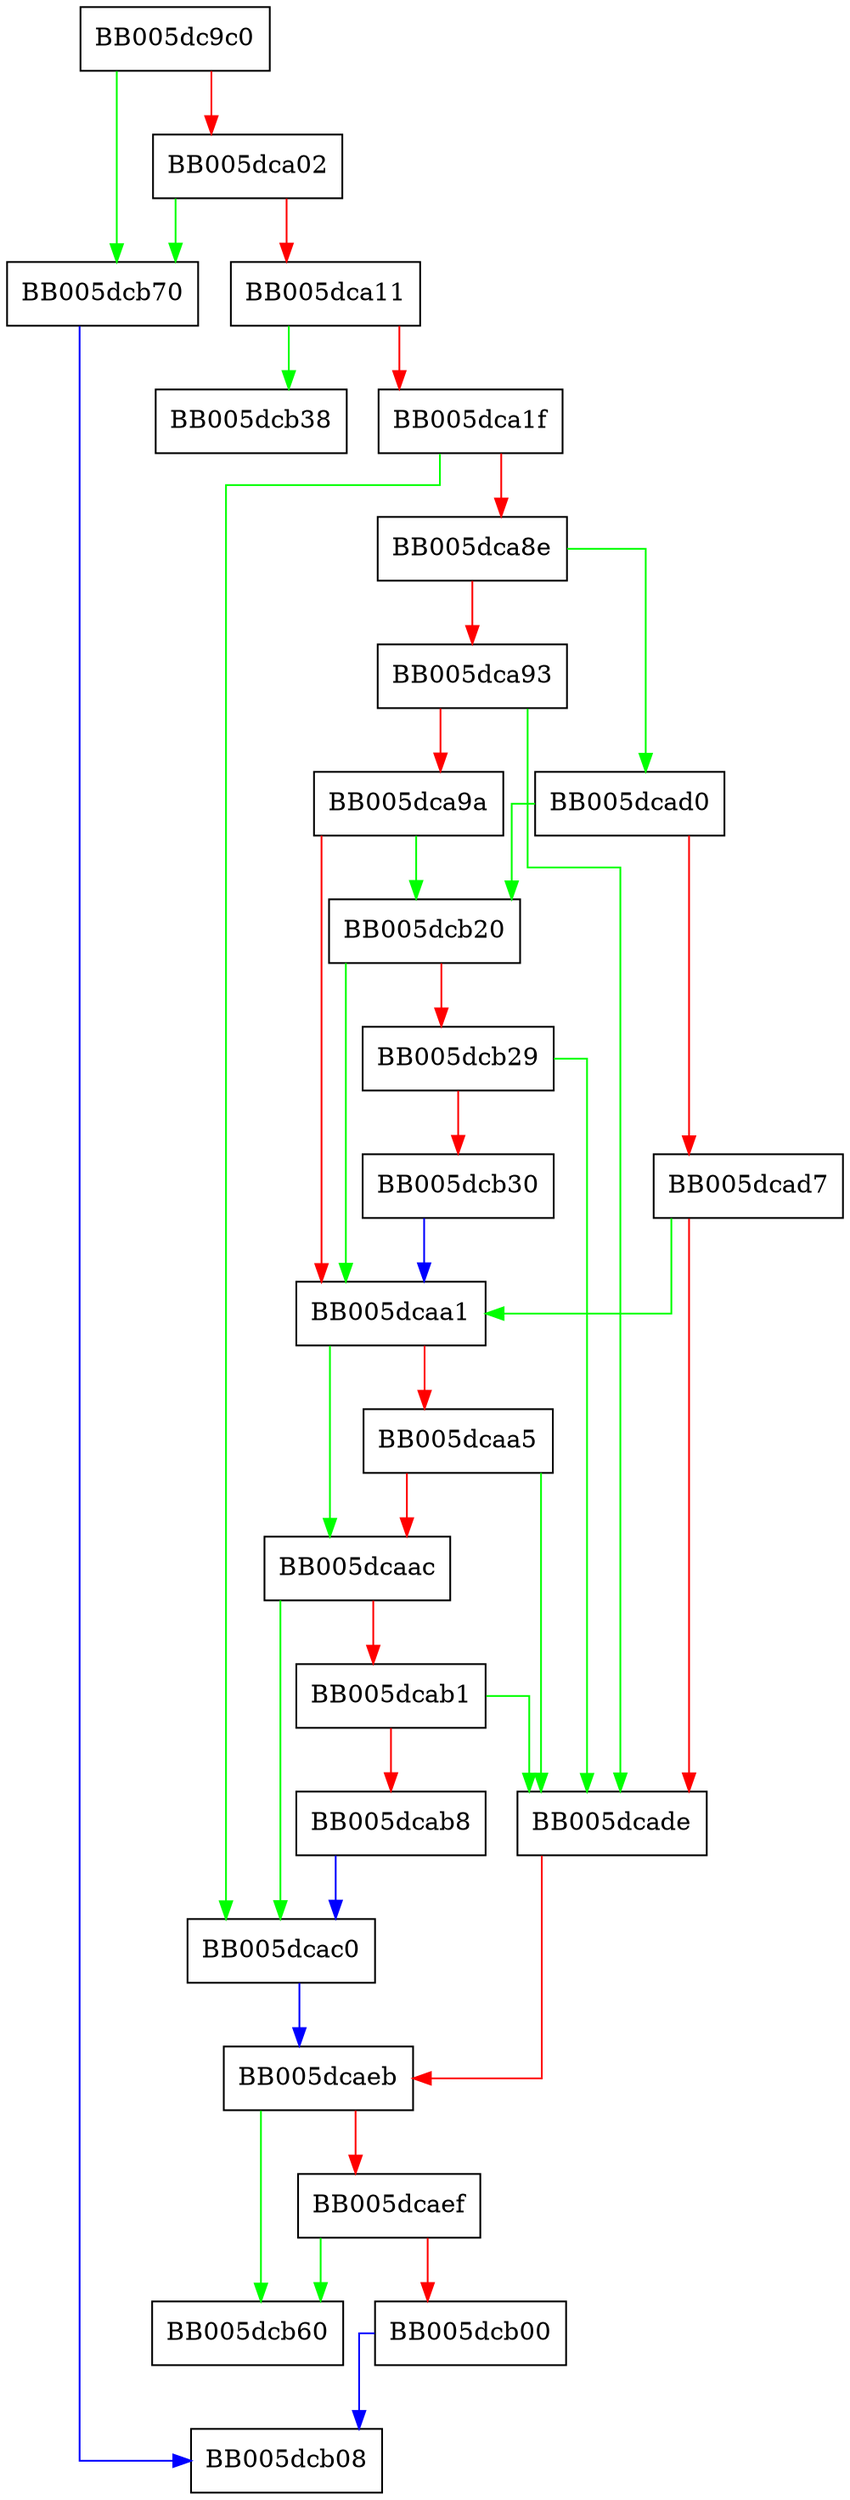 digraph EVP_PKEY_CTX_get_signature_md {
  node [shape="box"];
  graph [splines=ortho];
  BB005dc9c0 -> BB005dcb70 [color="green"];
  BB005dc9c0 -> BB005dca02 [color="red"];
  BB005dca02 -> BB005dcb70 [color="green"];
  BB005dca02 -> BB005dca11 [color="red"];
  BB005dca11 -> BB005dcb38 [color="green"];
  BB005dca11 -> BB005dca1f [color="red"];
  BB005dca1f -> BB005dcac0 [color="green"];
  BB005dca1f -> BB005dca8e [color="red"];
  BB005dca8e -> BB005dcad0 [color="green"];
  BB005dca8e -> BB005dca93 [color="red"];
  BB005dca93 -> BB005dcade [color="green"];
  BB005dca93 -> BB005dca9a [color="red"];
  BB005dca9a -> BB005dcb20 [color="green"];
  BB005dca9a -> BB005dcaa1 [color="red"];
  BB005dcaa1 -> BB005dcaac [color="green"];
  BB005dcaa1 -> BB005dcaa5 [color="red"];
  BB005dcaa5 -> BB005dcade [color="green"];
  BB005dcaa5 -> BB005dcaac [color="red"];
  BB005dcaac -> BB005dcac0 [color="green"];
  BB005dcaac -> BB005dcab1 [color="red"];
  BB005dcab1 -> BB005dcade [color="green"];
  BB005dcab1 -> BB005dcab8 [color="red"];
  BB005dcab8 -> BB005dcac0 [color="blue"];
  BB005dcac0 -> BB005dcaeb [color="blue"];
  BB005dcad0 -> BB005dcb20 [color="green"];
  BB005dcad0 -> BB005dcad7 [color="red"];
  BB005dcad7 -> BB005dcaa1 [color="green"];
  BB005dcad7 -> BB005dcade [color="red"];
  BB005dcade -> BB005dcaeb [color="red"];
  BB005dcaeb -> BB005dcb60 [color="green"];
  BB005dcaeb -> BB005dcaef [color="red"];
  BB005dcaef -> BB005dcb60 [color="green"];
  BB005dcaef -> BB005dcb00 [color="red"];
  BB005dcb00 -> BB005dcb08 [color="blue"];
  BB005dcb20 -> BB005dcaa1 [color="green"];
  BB005dcb20 -> BB005dcb29 [color="red"];
  BB005dcb29 -> BB005dcade [color="green"];
  BB005dcb29 -> BB005dcb30 [color="red"];
  BB005dcb30 -> BB005dcaa1 [color="blue"];
  BB005dcb70 -> BB005dcb08 [color="blue"];
}